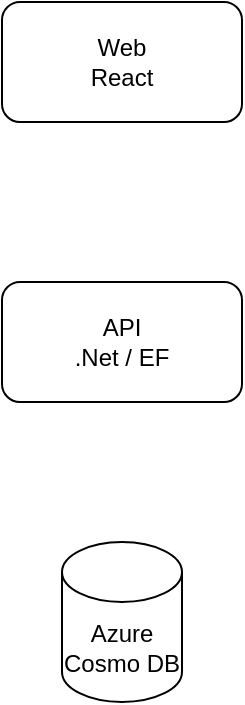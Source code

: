 <mxfile version="15.0.6" type="github"><diagram id="_euQ7IaBgQ6lgoaX-VvD" name="Page-1"><mxGraphModel dx="1422" dy="802" grid="1" gridSize="10" guides="1" tooltips="1" connect="1" arrows="1" fold="1" page="1" pageScale="1" pageWidth="827" pageHeight="1169" math="0" shadow="0"><root><mxCell id="0"/><mxCell id="1" parent="0"/><mxCell id="QPqb5R0QU80qAeMzz2wO-2" value="Azure&lt;br&gt;Cosmo DB" style="shape=cylinder3;whiteSpace=wrap;html=1;boundedLbl=1;backgroundOutline=1;size=15;" vertex="1" parent="1"><mxGeometry x="384" y="505" width="60" height="80" as="geometry"/></mxCell><mxCell id="QPqb5R0QU80qAeMzz2wO-4" value="API&lt;br&gt;.Net / EF" style="rounded=1;whiteSpace=wrap;html=1;" vertex="1" parent="1"><mxGeometry x="354" y="375" width="120" height="60" as="geometry"/></mxCell><mxCell id="QPqb5R0QU80qAeMzz2wO-5" value="Web&lt;br&gt;React" style="rounded=1;whiteSpace=wrap;html=1;" vertex="1" parent="1"><mxGeometry x="354" y="235" width="120" height="60" as="geometry"/></mxCell></root></mxGraphModel></diagram></mxfile>